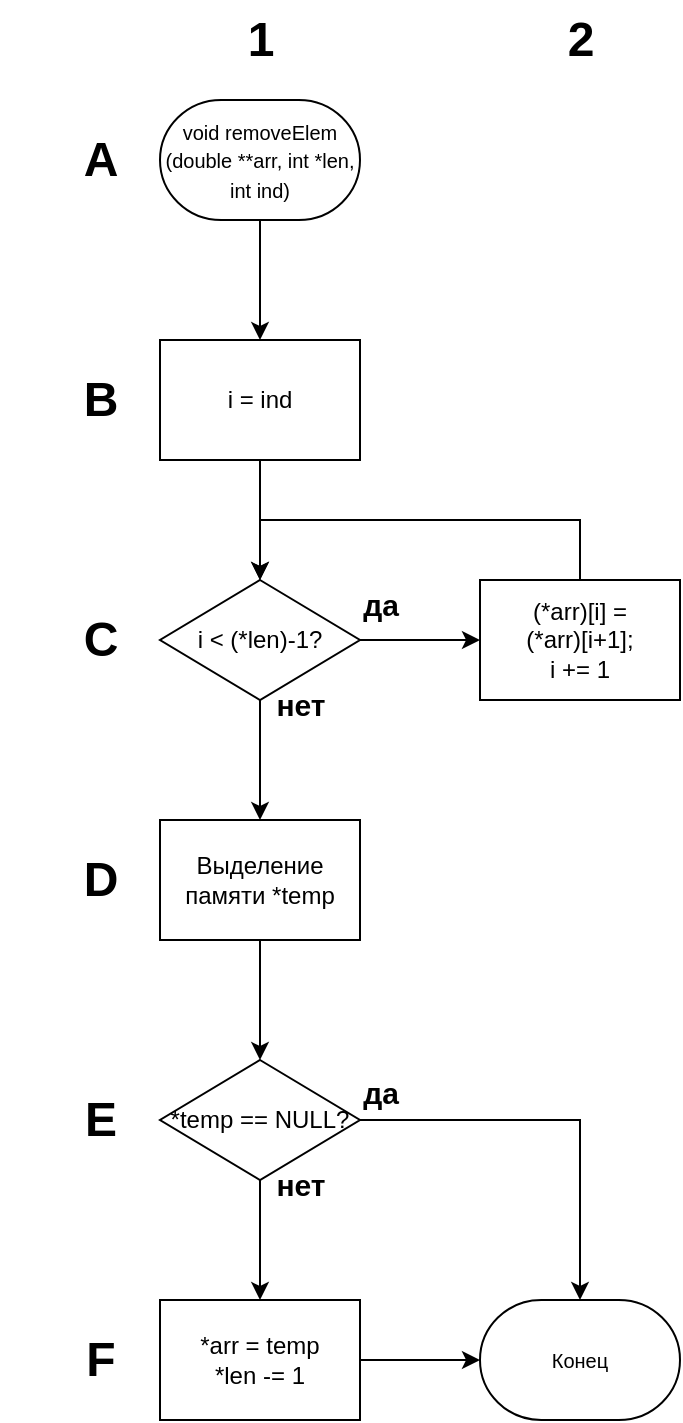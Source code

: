 <mxfile version="22.1.4" type="device">
  <diagram name="Страница — 1" id="e6d-LzjELbtayF8ROmFh">
    <mxGraphModel dx="784" dy="479" grid="1" gridSize="10" guides="1" tooltips="1" connect="1" arrows="1" fold="1" page="1" pageScale="1" pageWidth="827" pageHeight="1169" math="0" shadow="0">
      <root>
        <mxCell id="0" />
        <mxCell id="1" parent="0" />
        <mxCell id="6tAdIe98jvtp2TXsaNz6-3" value="" style="edgeStyle=orthogonalEdgeStyle;rounded=0;orthogonalLoop=1;jettySize=auto;html=1;" parent="1" source="jPC34qyZusBdzCv74OJ4-113" target="6tAdIe98jvtp2TXsaNz6-1" edge="1">
          <mxGeometry relative="1" as="geometry" />
        </mxCell>
        <mxCell id="jPC34qyZusBdzCv74OJ4-113" value="&lt;font style=&quot;font-size: 10px;&quot;&gt;void removeElem (double **arr, int *len, int ind)&lt;/font&gt;" style="strokeWidth=1;html=1;shape=mxgraph.flowchart.terminator;whiteSpace=wrap;" parent="1" vertex="1">
          <mxGeometry x="170" y="50" width="100" height="60" as="geometry" />
        </mxCell>
        <mxCell id="jPC34qyZusBdzCv74OJ4-144" value="1" style="text;strokeColor=none;fillColor=none;html=1;fontSize=24;fontStyle=1;verticalAlign=middle;align=center;" parent="1" vertex="1">
          <mxGeometry x="170" width="100" height="40" as="geometry" />
        </mxCell>
        <mxCell id="jPC34qyZusBdzCv74OJ4-145" value="2" style="text;strokeColor=none;fillColor=none;html=1;fontSize=24;fontStyle=1;verticalAlign=middle;align=center;" parent="1" vertex="1">
          <mxGeometry x="330" width="100" height="40" as="geometry" />
        </mxCell>
        <mxCell id="jPC34qyZusBdzCv74OJ4-147" value="D" style="text;strokeColor=none;fillColor=none;html=1;fontSize=24;fontStyle=1;verticalAlign=middle;align=center;" parent="1" vertex="1">
          <mxGeometry x="90" y="420" width="100" height="40" as="geometry" />
        </mxCell>
        <mxCell id="jPC34qyZusBdzCv74OJ4-148" value="C" style="text;strokeColor=none;fillColor=none;html=1;fontSize=24;fontStyle=1;verticalAlign=middle;align=center;" parent="1" vertex="1">
          <mxGeometry x="90" y="300" width="100" height="40" as="geometry" />
        </mxCell>
        <mxCell id="jPC34qyZusBdzCv74OJ4-149" value="B" style="text;strokeColor=none;fillColor=none;html=1;fontSize=24;fontStyle=1;verticalAlign=middle;align=center;" parent="1" vertex="1">
          <mxGeometry x="90" y="180" width="100" height="40" as="geometry" />
        </mxCell>
        <mxCell id="jPC34qyZusBdzCv74OJ4-150" value="A" style="text;strokeColor=none;fillColor=none;html=1;fontSize=24;fontStyle=1;verticalAlign=middle;align=center;" parent="1" vertex="1">
          <mxGeometry x="90" y="60" width="100" height="40" as="geometry" />
        </mxCell>
        <mxCell id="jPC34qyZusBdzCv74OJ4-151" value="E" style="text;strokeColor=none;fillColor=none;html=1;fontSize=24;fontStyle=1;verticalAlign=middle;align=center;" parent="1" vertex="1">
          <mxGeometry x="90" y="540" width="100" height="40" as="geometry" />
        </mxCell>
        <mxCell id="jPC34qyZusBdzCv74OJ4-152" value="F" style="text;strokeColor=none;fillColor=none;html=1;fontSize=24;fontStyle=1;verticalAlign=middle;align=center;" parent="1" vertex="1">
          <mxGeometry x="90" y="660" width="100" height="40" as="geometry" />
        </mxCell>
        <mxCell id="jPC34qyZusBdzCv74OJ4-164" value="" style="edgeStyle=orthogonalEdgeStyle;rounded=0;orthogonalLoop=1;jettySize=auto;html=1;" parent="1" source="jPC34qyZusBdzCv74OJ4-157" target="jPC34qyZusBdzCv74OJ4-163" edge="1">
          <mxGeometry relative="1" as="geometry" />
        </mxCell>
        <mxCell id="jPC34qyZusBdzCv74OJ4-157" value="*temp == NULL?" style="rhombus;whiteSpace=wrap;html=1;" parent="1" vertex="1">
          <mxGeometry x="170" y="530" width="100" height="60" as="geometry" />
        </mxCell>
        <mxCell id="jPC34qyZusBdzCv74OJ4-160" value="&lt;font style=&quot;font-size: 15px;&quot;&gt;да&lt;/font&gt;" style="text;strokeColor=none;fillColor=none;html=1;fontSize=24;fontStyle=1;verticalAlign=middle;align=center;" parent="1" vertex="1">
          <mxGeometry x="230" y="524" width="100" height="40" as="geometry" />
        </mxCell>
        <mxCell id="jPC34qyZusBdzCv74OJ4-161" value="&lt;span style=&quot;font-size: 10px;&quot;&gt;Конец&lt;/span&gt;" style="strokeWidth=1;html=1;shape=mxgraph.flowchart.terminator;whiteSpace=wrap;" parent="1" vertex="1">
          <mxGeometry x="330" y="650" width="100" height="60" as="geometry" />
        </mxCell>
        <mxCell id="jPC34qyZusBdzCv74OJ4-162" style="edgeStyle=orthogonalEdgeStyle;rounded=0;orthogonalLoop=1;jettySize=auto;html=1;" parent="1" source="jPC34qyZusBdzCv74OJ4-157" target="jPC34qyZusBdzCv74OJ4-161" edge="1">
          <mxGeometry relative="1" as="geometry">
            <mxPoint x="380" y="640" as="targetPoint" />
            <Array as="points">
              <mxPoint x="380" y="560" />
            </Array>
          </mxGeometry>
        </mxCell>
        <mxCell id="6tAdIe98jvtp2TXsaNz6-11" value="" style="edgeStyle=orthogonalEdgeStyle;rounded=0;orthogonalLoop=1;jettySize=auto;html=1;" parent="1" source="jPC34qyZusBdzCv74OJ4-163" target="jPC34qyZusBdzCv74OJ4-161" edge="1">
          <mxGeometry relative="1" as="geometry" />
        </mxCell>
        <mxCell id="jPC34qyZusBdzCv74OJ4-163" value="*arr = temp&lt;br&gt;*len -= 1" style="rounded=0;whiteSpace=wrap;html=1;" parent="1" vertex="1">
          <mxGeometry x="170" y="650" width="100" height="60" as="geometry" />
        </mxCell>
        <mxCell id="jPC34qyZusBdzCv74OJ4-165" value="&lt;font style=&quot;font-size: 15px;&quot;&gt;нет&lt;/font&gt;" style="text;strokeColor=none;fillColor=none;html=1;fontSize=24;fontStyle=1;verticalAlign=middle;align=center;" parent="1" vertex="1">
          <mxGeometry x="190" y="570" width="100" height="40" as="geometry" />
        </mxCell>
        <mxCell id="6tAdIe98jvtp2TXsaNz6-4" value="" style="edgeStyle=orthogonalEdgeStyle;rounded=0;orthogonalLoop=1;jettySize=auto;html=1;" parent="1" source="6tAdIe98jvtp2TXsaNz6-1" target="6tAdIe98jvtp2TXsaNz6-2" edge="1">
          <mxGeometry relative="1" as="geometry" />
        </mxCell>
        <mxCell id="6tAdIe98jvtp2TXsaNz6-1" value="i = ind" style="rounded=0;whiteSpace=wrap;html=1;" parent="1" vertex="1">
          <mxGeometry x="170" y="170" width="100" height="60" as="geometry" />
        </mxCell>
        <mxCell id="6tAdIe98jvtp2TXsaNz6-6" value="" style="edgeStyle=orthogonalEdgeStyle;rounded=0;orthogonalLoop=1;jettySize=auto;html=1;" parent="1" source="6tAdIe98jvtp2TXsaNz6-2" target="6tAdIe98jvtp2TXsaNz6-5" edge="1">
          <mxGeometry relative="1" as="geometry" />
        </mxCell>
        <mxCell id="6tAdIe98jvtp2TXsaNz6-8" value="" style="edgeStyle=orthogonalEdgeStyle;rounded=0;orthogonalLoop=1;jettySize=auto;html=1;" parent="1" source="6tAdIe98jvtp2TXsaNz6-2" edge="1">
          <mxGeometry relative="1" as="geometry">
            <mxPoint x="220" y="410" as="targetPoint" />
          </mxGeometry>
        </mxCell>
        <mxCell id="6tAdIe98jvtp2TXsaNz6-2" value="i &amp;lt; (*len)-1?" style="rhombus;whiteSpace=wrap;html=1;" parent="1" vertex="1">
          <mxGeometry x="170" y="290" width="100" height="60" as="geometry" />
        </mxCell>
        <mxCell id="6tAdIe98jvtp2TXsaNz6-7" style="edgeStyle=orthogonalEdgeStyle;rounded=0;orthogonalLoop=1;jettySize=auto;html=1;entryX=0.5;entryY=0;entryDx=0;entryDy=0;" parent="1" source="6tAdIe98jvtp2TXsaNz6-5" target="6tAdIe98jvtp2TXsaNz6-2" edge="1">
          <mxGeometry relative="1" as="geometry">
            <mxPoint x="380" y="200" as="targetPoint" />
            <Array as="points">
              <mxPoint x="380" y="260" />
              <mxPoint x="220" y="260" />
            </Array>
          </mxGeometry>
        </mxCell>
        <mxCell id="6tAdIe98jvtp2TXsaNz6-5" value="(*arr)[i] =&lt;br&gt;(*arr)[i+1];&lt;br&gt;i += 1" style="rounded=0;whiteSpace=wrap;html=1;" parent="1" vertex="1">
          <mxGeometry x="330" y="290" width="100" height="60" as="geometry" />
        </mxCell>
        <mxCell id="6tAdIe98jvtp2TXsaNz6-9" value="&lt;font style=&quot;font-size: 15px;&quot;&gt;да&lt;/font&gt;" style="text;strokeColor=none;fillColor=none;html=1;fontSize=24;fontStyle=1;verticalAlign=middle;align=center;" parent="1" vertex="1">
          <mxGeometry x="230" y="280" width="100" height="40" as="geometry" />
        </mxCell>
        <mxCell id="6tAdIe98jvtp2TXsaNz6-10" value="&lt;font style=&quot;font-size: 15px;&quot;&gt;нет&lt;/font&gt;" style="text;strokeColor=none;fillColor=none;html=1;fontSize=24;fontStyle=1;verticalAlign=middle;align=center;" parent="1" vertex="1">
          <mxGeometry x="190" y="330" width="100" height="40" as="geometry" />
        </mxCell>
        <mxCell id="cXxxRgFUOHfQhmvc9ccN-2" style="edgeStyle=orthogonalEdgeStyle;rounded=0;orthogonalLoop=1;jettySize=auto;html=1;" edge="1" parent="1" source="cXxxRgFUOHfQhmvc9ccN-1" target="jPC34qyZusBdzCv74OJ4-157">
          <mxGeometry relative="1" as="geometry" />
        </mxCell>
        <mxCell id="cXxxRgFUOHfQhmvc9ccN-1" value="Выделение памяти *temp" style="rounded=0;whiteSpace=wrap;html=1;" vertex="1" parent="1">
          <mxGeometry x="170" y="410" width="100" height="60" as="geometry" />
        </mxCell>
      </root>
    </mxGraphModel>
  </diagram>
</mxfile>
